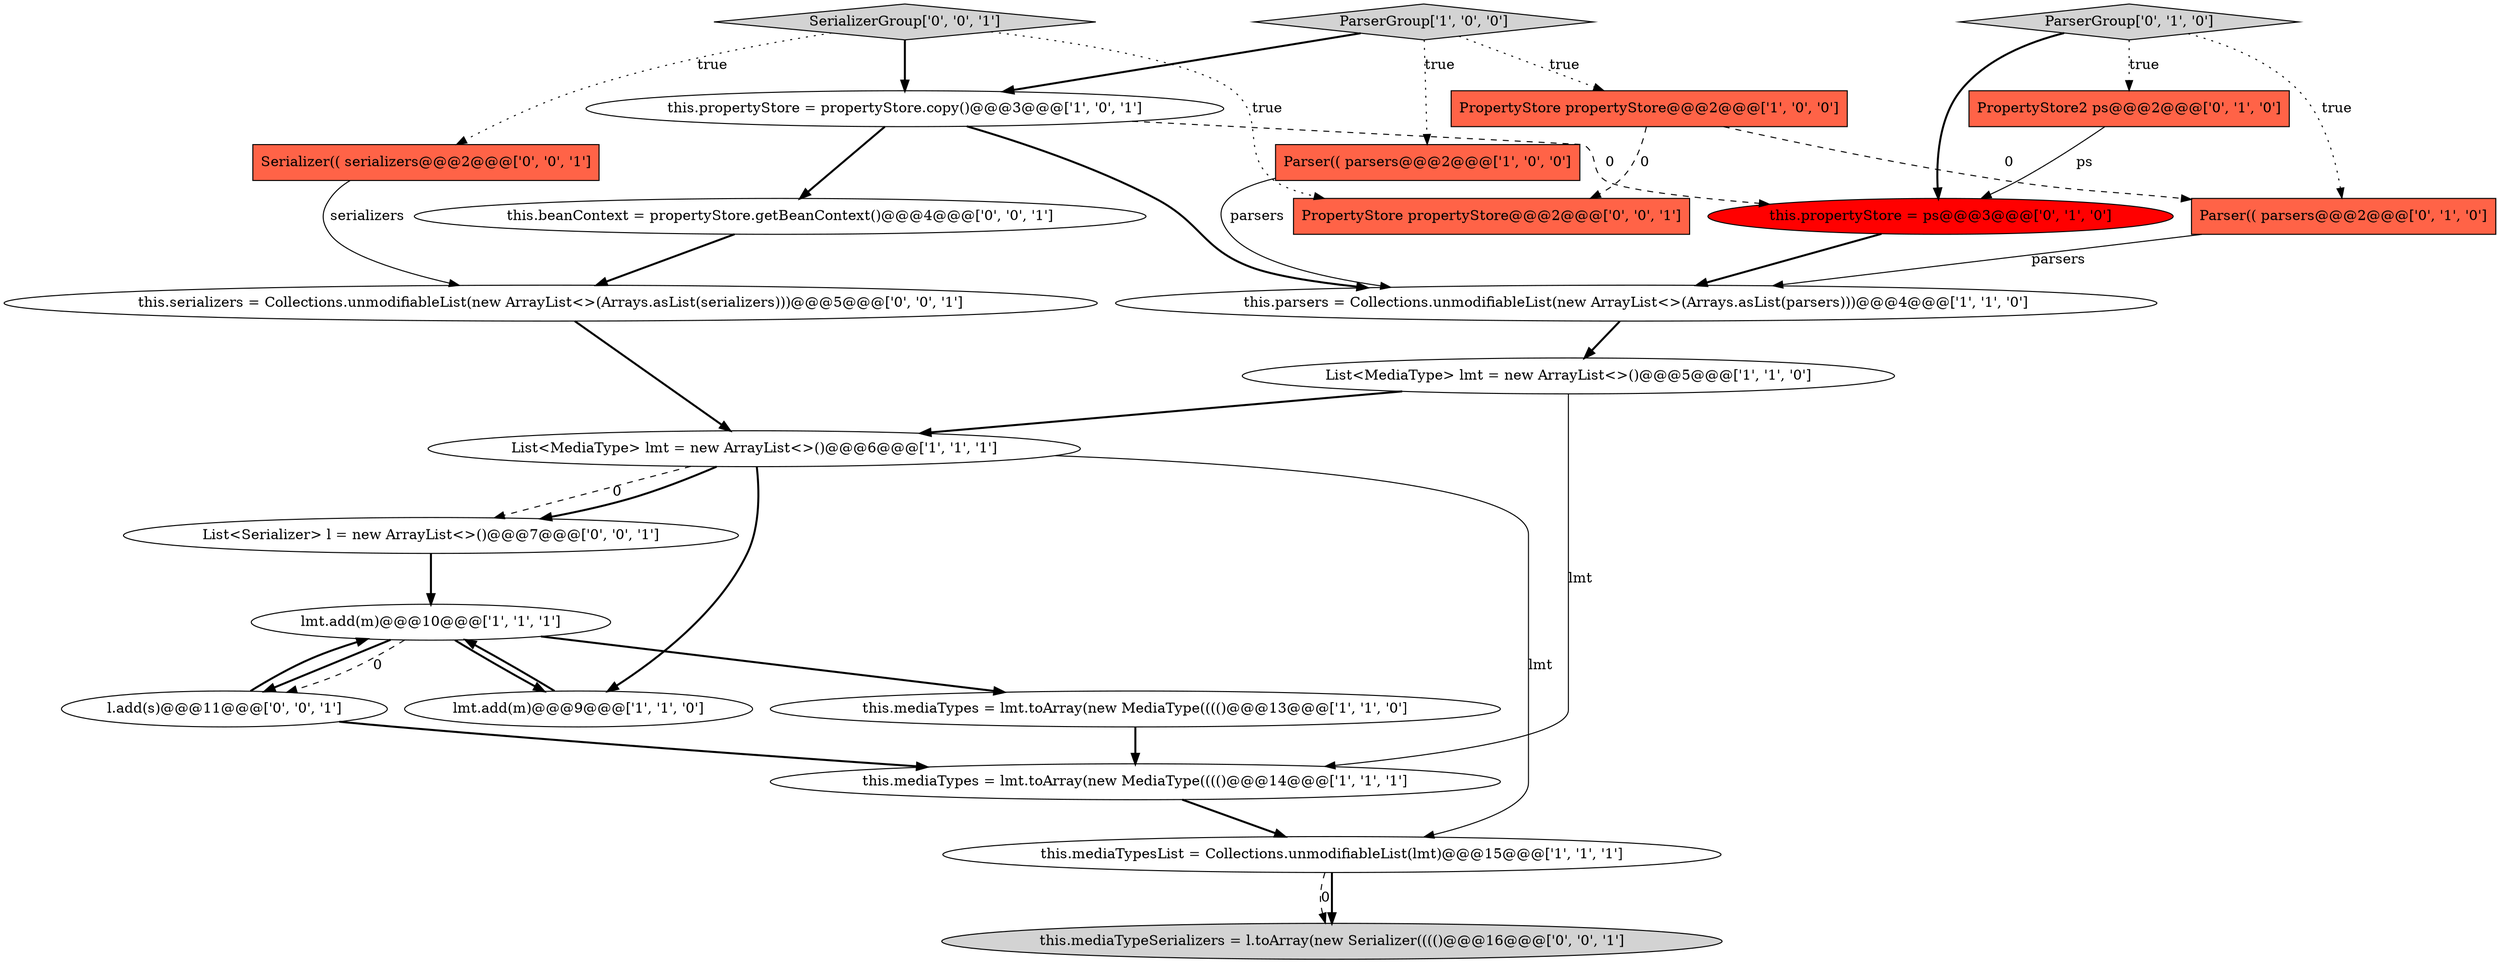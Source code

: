 digraph {
4 [style = filled, label = "lmt.add(m)@@@10@@@['1', '1', '1']", fillcolor = white, shape = ellipse image = "AAA0AAABBB1BBB"];
8 [style = filled, label = "PropertyStore propertyStore@@@2@@@['1', '0', '0']", fillcolor = tomato, shape = box image = "AAA1AAABBB1BBB"];
21 [style = filled, label = "this.beanContext = propertyStore.getBeanContext()@@@4@@@['0', '0', '1']", fillcolor = white, shape = ellipse image = "AAA0AAABBB3BBB"];
3 [style = filled, label = "this.propertyStore = propertyStore.copy()@@@3@@@['1', '0', '1']", fillcolor = white, shape = ellipse image = "AAA0AAABBB1BBB"];
5 [style = filled, label = "this.mediaTypes = lmt.toArray(new MediaType(((()@@@13@@@['1', '1', '0']", fillcolor = white, shape = ellipse image = "AAA0AAABBB1BBB"];
9 [style = filled, label = "lmt.add(m)@@@9@@@['1', '1', '0']", fillcolor = white, shape = ellipse image = "AAA0AAABBB1BBB"];
6 [style = filled, label = "this.mediaTypesList = Collections.unmodifiableList(lmt)@@@15@@@['1', '1', '1']", fillcolor = white, shape = ellipse image = "AAA0AAABBB1BBB"];
13 [style = filled, label = "this.propertyStore = ps@@@3@@@['0', '1', '0']", fillcolor = red, shape = ellipse image = "AAA1AAABBB2BBB"];
20 [style = filled, label = "this.mediaTypeSerializers = l.toArray(new Serializer(((()@@@16@@@['0', '0', '1']", fillcolor = lightgray, shape = ellipse image = "AAA0AAABBB3BBB"];
15 [style = filled, label = "ParserGroup['0', '1', '0']", fillcolor = lightgray, shape = diamond image = "AAA0AAABBB2BBB"];
14 [style = filled, label = "Parser(( parsers@@@2@@@['0', '1', '0']", fillcolor = tomato, shape = box image = "AAA1AAABBB2BBB"];
18 [style = filled, label = "this.serializers = Collections.unmodifiableList(new ArrayList<>(Arrays.asList(serializers)))@@@5@@@['0', '0', '1']", fillcolor = white, shape = ellipse image = "AAA0AAABBB3BBB"];
10 [style = filled, label = "List<MediaType> lmt = new ArrayList<>()@@@5@@@['1', '1', '0']", fillcolor = white, shape = ellipse image = "AAA0AAABBB1BBB"];
23 [style = filled, label = "List<Serializer> l = new ArrayList<>()@@@7@@@['0', '0', '1']", fillcolor = white, shape = ellipse image = "AAA0AAABBB3BBB"];
17 [style = filled, label = "Serializer(( serializers@@@2@@@['0', '0', '1']", fillcolor = tomato, shape = box image = "AAA0AAABBB3BBB"];
0 [style = filled, label = "Parser(( parsers@@@2@@@['1', '0', '0']", fillcolor = tomato, shape = box image = "AAA0AAABBB1BBB"];
11 [style = filled, label = "ParserGroup['1', '0', '0']", fillcolor = lightgray, shape = diamond image = "AAA0AAABBB1BBB"];
12 [style = filled, label = "PropertyStore2 ps@@@2@@@['0', '1', '0']", fillcolor = tomato, shape = box image = "AAA0AAABBB2BBB"];
1 [style = filled, label = "this.mediaTypes = lmt.toArray(new MediaType(((()@@@14@@@['1', '1', '1']", fillcolor = white, shape = ellipse image = "AAA0AAABBB1BBB"];
7 [style = filled, label = "List<MediaType> lmt = new ArrayList<>()@@@6@@@['1', '1', '1']", fillcolor = white, shape = ellipse image = "AAA0AAABBB1BBB"];
16 [style = filled, label = "SerializerGroup['0', '0', '1']", fillcolor = lightgray, shape = diamond image = "AAA0AAABBB3BBB"];
19 [style = filled, label = "l.add(s)@@@11@@@['0', '0', '1']", fillcolor = white, shape = ellipse image = "AAA0AAABBB3BBB"];
22 [style = filled, label = "PropertyStore propertyStore@@@2@@@['0', '0', '1']", fillcolor = tomato, shape = box image = "AAA0AAABBB3BBB"];
2 [style = filled, label = "this.parsers = Collections.unmodifiableList(new ArrayList<>(Arrays.asList(parsers)))@@@4@@@['1', '1', '0']", fillcolor = white, shape = ellipse image = "AAA0AAABBB1BBB"];
10->1 [style = solid, label="lmt"];
4->9 [style = bold, label=""];
16->3 [style = bold, label=""];
15->13 [style = bold, label=""];
7->23 [style = dashed, label="0"];
6->20 [style = dashed, label="0"];
9->4 [style = bold, label=""];
16->17 [style = dotted, label="true"];
4->19 [style = bold, label=""];
23->4 [style = bold, label=""];
17->18 [style = solid, label="serializers"];
7->6 [style = solid, label="lmt"];
16->22 [style = dotted, label="true"];
15->14 [style = dotted, label="true"];
8->14 [style = dashed, label="0"];
2->10 [style = bold, label=""];
3->13 [style = dashed, label="0"];
10->7 [style = bold, label=""];
21->18 [style = bold, label=""];
7->9 [style = bold, label=""];
6->20 [style = bold, label=""];
8->22 [style = dashed, label="0"];
5->1 [style = bold, label=""];
19->1 [style = bold, label=""];
0->2 [style = solid, label="parsers"];
1->6 [style = bold, label=""];
12->13 [style = solid, label="ps"];
3->2 [style = bold, label=""];
11->3 [style = bold, label=""];
11->0 [style = dotted, label="true"];
7->23 [style = bold, label=""];
14->2 [style = solid, label="parsers"];
15->12 [style = dotted, label="true"];
4->19 [style = dashed, label="0"];
3->21 [style = bold, label=""];
11->8 [style = dotted, label="true"];
19->4 [style = bold, label=""];
18->7 [style = bold, label=""];
4->5 [style = bold, label=""];
13->2 [style = bold, label=""];
}
